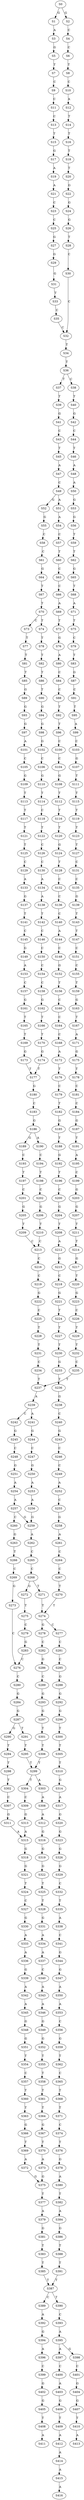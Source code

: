 strict digraph  {
	S0 -> S1 [ label = G ];
	S0 -> S2 [ label = G ];
	S1 -> S3 [ label = A ];
	S2 -> S4 [ label = C ];
	S3 -> S5 [ label = G ];
	S4 -> S6 [ label = C ];
	S5 -> S7 [ label = T ];
	S6 -> S8 [ label = T ];
	S7 -> S9 [ label = C ];
	S8 -> S10 [ label = C ];
	S9 -> S11 [ label = C ];
	S10 -> S12 [ label = A ];
	S11 -> S13 [ label = C ];
	S12 -> S14 [ label = T ];
	S13 -> S15 [ label = T ];
	S14 -> S16 [ label = T ];
	S15 -> S17 [ label = G ];
	S16 -> S18 [ label = T ];
	S17 -> S19 [ label = A ];
	S18 -> S20 [ label = T ];
	S19 -> S21 [ label = A ];
	S20 -> S22 [ label = G ];
	S21 -> S23 [ label = C ];
	S22 -> S24 [ label = G ];
	S23 -> S25 [ label = C ];
	S24 -> S26 [ label = G ];
	S25 -> S27 [ label = G ];
	S26 -> S28 [ label = T ];
	S27 -> S29 [ label = G ];
	S28 -> S30 [ label = C ];
	S29 -> S31 [ label = G ];
	S30 -> S32 [ label = C ];
	S31 -> S33 [ label = T ];
	S32 -> S34 [ label = T ];
	S33 -> S35 [ label = C ];
	S34 -> S36 [ label = T ];
	S35 -> S32 [ label = C ];
	S36 -> S37 [ label = T ];
	S36 -> S38 [ label = C ];
	S37 -> S39 [ label = T ];
	S38 -> S40 [ label = T ];
	S39 -> S41 [ label = G ];
	S40 -> S42 [ label = G ];
	S41 -> S43 [ label = C ];
	S42 -> S44 [ label = C ];
	S43 -> S45 [ label = T ];
	S44 -> S46 [ label = T ];
	S45 -> S47 [ label = A ];
	S46 -> S48 [ label = A ];
	S47 -> S49 [ label = C ];
	S48 -> S50 [ label = A ];
	S49 -> S51 [ label = A ];
	S49 -> S52 [ label = G ];
	S50 -> S53 [ label = G ];
	S51 -> S54 [ label = A ];
	S52 -> S55 [ label = G ];
	S53 -> S56 [ label = G ];
	S54 -> S57 [ label = C ];
	S55 -> S58 [ label = C ];
	S56 -> S59 [ label = T ];
	S57 -> S60 [ label = T ];
	S58 -> S61 [ label = C ];
	S59 -> S62 [ label = T ];
	S60 -> S63 [ label = C ];
	S61 -> S64 [ label = G ];
	S62 -> S65 [ label = G ];
	S63 -> S66 [ label = C ];
	S64 -> S67 [ label = T ];
	S65 -> S68 [ label = T ];
	S66 -> S69 [ label = A ];
	S67 -> S70 [ label = T ];
	S68 -> S71 [ label = A ];
	S69 -> S72 [ label = T ];
	S70 -> S73 [ label = C ];
	S70 -> S74 [ label = T ];
	S71 -> S75 [ label = T ];
	S72 -> S76 [ label = G ];
	S73 -> S77 [ label = T ];
	S74 -> S78 [ label = T ];
	S75 -> S79 [ label = C ];
	S76 -> S80 [ label = A ];
	S77 -> S81 [ label = T ];
	S78 -> S82 [ label = T ];
	S79 -> S83 [ label = T ];
	S80 -> S84 [ label = C ];
	S81 -> S85 [ label = T ];
	S82 -> S86 [ label = T ];
	S83 -> S87 [ label = G ];
	S84 -> S88 [ label = C ];
	S85 -> S89 [ label = G ];
	S86 -> S90 [ label = T ];
	S87 -> S91 [ label = C ];
	S88 -> S92 [ label = T ];
	S89 -> S93 [ label = G ];
	S90 -> S94 [ label = G ];
	S91 -> S95 [ label = T ];
	S92 -> S96 [ label = T ];
	S93 -> S97 [ label = G ];
	S94 -> S98 [ label = G ];
	S95 -> S99 [ label = A ];
	S96 -> S100 [ label = C ];
	S97 -> S101 [ label = A ];
	S98 -> S102 [ label = G ];
	S99 -> S103 [ label = C ];
	S100 -> S104 [ label = C ];
	S101 -> S105 [ label = C ];
	S102 -> S106 [ label = C ];
	S103 -> S107 [ label = G ];
	S104 -> S108 [ label = G ];
	S105 -> S109 [ label = G ];
	S106 -> S110 [ label = G ];
	S107 -> S111 [ label = T ];
	S108 -> S112 [ label = T ];
	S109 -> S113 [ label = T ];
	S110 -> S114 [ label = T ];
	S111 -> S115 [ label = T ];
	S112 -> S116 [ label = T ];
	S113 -> S117 [ label = T ];
	S114 -> S118 [ label = C ];
	S115 -> S119 [ label = T ];
	S116 -> S120 [ label = T ];
	S117 -> S121 [ label = T ];
	S118 -> S122 [ label = T ];
	S119 -> S123 [ label = T ];
	S120 -> S124 [ label = G ];
	S121 -> S125 [ label = T ];
	S122 -> S126 [ label = C ];
	S123 -> S127 [ label = T ];
	S124 -> S128 [ label = T ];
	S125 -> S129 [ label = C ];
	S126 -> S130 [ label = C ];
	S127 -> S131 [ label = C ];
	S128 -> S132 [ label = C ];
	S129 -> S133 [ label = A ];
	S130 -> S134 [ label = A ];
	S131 -> S135 [ label = C ];
	S132 -> S136 [ label = C ];
	S133 -> S137 [ label = G ];
	S134 -> S138 [ label = A ];
	S135 -> S139 [ label = G ];
	S136 -> S140 [ label = C ];
	S137 -> S141 [ label = T ];
	S138 -> S142 [ label = T ];
	S139 -> S143 [ label = T ];
	S140 -> S144 [ label = A ];
	S141 -> S145 [ label = C ];
	S142 -> S146 [ label = C ];
	S143 -> S147 [ label = T ];
	S144 -> S148 [ label = C ];
	S145 -> S149 [ label = G ];
	S146 -> S150 [ label = C ];
	S147 -> S151 [ label = C ];
	S148 -> S152 [ label = G ];
	S149 -> S153 [ label = A ];
	S150 -> S154 [ label = C ];
	S151 -> S155 [ label = C ];
	S152 -> S156 [ label = T ];
	S153 -> S157 [ label = C ];
	S154 -> S158 [ label = C ];
	S155 -> S159 [ label = T ];
	S156 -> S160 [ label = C ];
	S157 -> S161 [ label = G ];
	S158 -> S162 [ label = G ];
	S159 -> S163 [ label = G ];
	S160 -> S164 [ label = C ];
	S161 -> S165 [ label = T ];
	S162 -> S166 [ label = T ];
	S163 -> S167 [ label = T ];
	S164 -> S168 [ label = C ];
	S165 -> S169 [ label = T ];
	S166 -> S170 [ label = T ];
	S167 -> S171 [ label = A ];
	S168 -> S172 [ label = A ];
	S169 -> S173 [ label = G ];
	S170 -> S174 [ label = G ];
	S171 -> S175 [ label = G ];
	S172 -> S176 [ label = T ];
	S173 -> S177 [ label = T ];
	S174 -> S177 [ label = T ];
	S175 -> S178 [ label = T ];
	S176 -> S179 [ label = C ];
	S177 -> S180 [ label = G ];
	S178 -> S181 [ label = C ];
	S179 -> S182 [ label = T ];
	S180 -> S183 [ label = C ];
	S181 -> S184 [ label = C ];
	S182 -> S185 [ label = G ];
	S183 -> S186 [ label = G ];
	S184 -> S187 [ label = G ];
	S185 -> S188 [ label = T ];
	S186 -> S189 [ label = G ];
	S186 -> S190 [ label = A ];
	S187 -> S191 [ label = T ];
	S188 -> S192 [ label = G ];
	S189 -> S193 [ label = C ];
	S190 -> S194 [ label = C ];
	S191 -> S195 [ label = A ];
	S192 -> S196 [ label = T ];
	S193 -> S197 [ label = T ];
	S194 -> S198 [ label = T ];
	S195 -> S199 [ label = C ];
	S196 -> S200 [ label = C ];
	S197 -> S201 [ label = C ];
	S198 -> S202 [ label = C ];
	S199 -> S203 [ label = G ];
	S200 -> S204 [ label = G ];
	S201 -> S205 [ label = G ];
	S202 -> S206 [ label = G ];
	S203 -> S207 [ label = G ];
	S204 -> S208 [ label = T ];
	S205 -> S209 [ label = T ];
	S206 -> S210 [ label = T ];
	S207 -> S211 [ label = T ];
	S208 -> S212 [ label = A ];
	S209 -> S213 [ label = C ];
	S210 -> S213 [ label = C ];
	S211 -> S214 [ label = T ];
	S212 -> S215 [ label = G ];
	S213 -> S216 [ label = C ];
	S214 -> S217 [ label = G ];
	S215 -> S218 [ label = C ];
	S216 -> S219 [ label = C ];
	S217 -> S220 [ label = T ];
	S218 -> S221 [ label = G ];
	S219 -> S222 [ label = G ];
	S220 -> S223 [ label = G ];
	S221 -> S224 [ label = T ];
	S222 -> S225 [ label = C ];
	S223 -> S226 [ label = C ];
	S224 -> S227 [ label = T ];
	S225 -> S228 [ label = T ];
	S226 -> S229 [ label = T ];
	S227 -> S230 [ label = T ];
	S228 -> S231 [ label = T ];
	S229 -> S232 [ label = T ];
	S230 -> S233 [ label = G ];
	S231 -> S234 [ label = C ];
	S232 -> S235 [ label = C ];
	S233 -> S236 [ label = T ];
	S234 -> S237 [ label = T ];
	S235 -> S237 [ label = T ];
	S236 -> S238 [ label = G ];
	S237 -> S239 [ label = A ];
	S238 -> S240 [ label = C ];
	S239 -> S241 [ label = A ];
	S239 -> S242 [ label = C ];
	S240 -> S243 [ label = G ];
	S241 -> S244 [ label = G ];
	S242 -> S245 [ label = G ];
	S243 -> S246 [ label = C ];
	S244 -> S247 [ label = C ];
	S245 -> S248 [ label = C ];
	S246 -> S249 [ label = C ];
	S247 -> S250 [ label = G ];
	S248 -> S251 [ label = G ];
	S249 -> S252 [ label = A ];
	S250 -> S253 [ label = A ];
	S251 -> S254 [ label = A ];
	S252 -> S255 [ label = C ];
	S253 -> S256 [ label = A ];
	S254 -> S257 [ label = A ];
	S255 -> S258 [ label = G ];
	S256 -> S259 [ label = G ];
	S257 -> S259 [ label = G ];
	S257 -> S260 [ label = C ];
	S258 -> S261 [ label = A ];
	S259 -> S262 [ label = A ];
	S260 -> S263 [ label = G ];
	S261 -> S264 [ label = C ];
	S262 -> S265 [ label = C ];
	S263 -> S266 [ label = T ];
	S264 -> S267 [ label = C ];
	S265 -> S268 [ label = C ];
	S266 -> S269 [ label = C ];
	S267 -> S270 [ label = T ];
	S268 -> S271 [ label = T ];
	S268 -> S272 [ label = G ];
	S269 -> S273 [ label = G ];
	S270 -> S274 [ label = T ];
	S271 -> S274 [ label = T ];
	S272 -> S275 [ label = T ];
	S273 -> S276 [ label = C ];
	S274 -> S277 [ label = C ];
	S274 -> S278 [ label = G ];
	S275 -> S279 [ label = C ];
	S276 -> S280 [ label = C ];
	S277 -> S281 [ label = C ];
	S278 -> S282 [ label = C ];
	S279 -> S283 [ label = G ];
	S280 -> S284 [ label = G ];
	S281 -> S285 [ label = C ];
	S282 -> S286 [ label = G ];
	S283 -> S276 [ label = C ];
	S284 -> S287 [ label = G ];
	S285 -> S288 [ label = G ];
	S286 -> S289 [ label = C ];
	S287 -> S290 [ label = G ];
	S287 -> S291 [ label = T ];
	S288 -> S292 [ label = G ];
	S289 -> S293 [ label = G ];
	S290 -> S294 [ label = T ];
	S291 -> S295 [ label = T ];
	S292 -> S296 [ label = G ];
	S293 -> S297 [ label = G ];
	S294 -> S298 [ label = T ];
	S295 -> S299 [ label = T ];
	S296 -> S300 [ label = T ];
	S297 -> S301 [ label = T ];
	S298 -> S302 [ label = T ];
	S299 -> S303 [ label = A ];
	S299 -> S304 [ label = T ];
	S300 -> S305 [ label = T ];
	S301 -> S306 [ label = T ];
	S302 -> S307 [ label = C ];
	S303 -> S308 [ label = A ];
	S304 -> S309 [ label = C ];
	S305 -> S310 [ label = T ];
	S306 -> S299 [ label = T ];
	S307 -> S311 [ label = G ];
	S308 -> S312 [ label = A ];
	S309 -> S313 [ label = G ];
	S310 -> S314 [ label = G ];
	S311 -> S315 [ label = A ];
	S312 -> S316 [ label = G ];
	S313 -> S315 [ label = A ];
	S314 -> S317 [ label = A ];
	S315 -> S318 [ label = G ];
	S316 -> S319 [ label = G ];
	S317 -> S320 [ label = G ];
	S318 -> S321 [ label = G ];
	S319 -> S322 [ label = G ];
	S320 -> S323 [ label = G ];
	S321 -> S324 [ label = T ];
	S322 -> S325 [ label = T ];
	S323 -> S326 [ label = G ];
	S324 -> S327 [ label = C ];
	S325 -> S328 [ label = T ];
	S326 -> S329 [ label = G ];
	S327 -> S330 [ label = G ];
	S328 -> S331 [ label = G ];
	S329 -> S332 [ label = C ];
	S330 -> S333 [ label = A ];
	S331 -> S334 [ label = A ];
	S332 -> S335 [ label = T ];
	S333 -> S336 [ label = A ];
	S334 -> S337 [ label = A ];
	S335 -> S338 [ label = A ];
	S336 -> S339 [ label = G ];
	S337 -> S340 [ label = C ];
	S338 -> S341 [ label = C ];
	S339 -> S342 [ label = A ];
	S340 -> S343 [ label = A ];
	S341 -> S344 [ label = G ];
	S342 -> S345 [ label = A ];
	S343 -> S346 [ label = A ];
	S344 -> S347 [ label = G ];
	S345 -> S348 [ label = G ];
	S346 -> S349 [ label = G ];
	S347 -> S350 [ label = A ];
	S348 -> S351 [ label = G ];
	S349 -> S352 [ label = G ];
	S350 -> S353 [ label = A ];
	S351 -> S354 [ label = T ];
	S352 -> S355 [ label = T ];
	S353 -> S356 [ label = C ];
	S354 -> S357 [ label = C ];
	S355 -> S358 [ label = T ];
	S356 -> S359 [ label = G ];
	S357 -> S360 [ label = T ];
	S358 -> S361 [ label = T ];
	S359 -> S362 [ label = T ];
	S360 -> S363 [ label = T ];
	S361 -> S364 [ label = T ];
	S362 -> S365 [ label = C ];
	S363 -> S366 [ label = G ];
	S364 -> S367 [ label = G ];
	S365 -> S368 [ label = T ];
	S366 -> S369 [ label = T ];
	S367 -> S370 [ label = T ];
	S368 -> S371 [ label = T ];
	S369 -> S372 [ label = A ];
	S370 -> S373 [ label = A ];
	S371 -> S374 [ label = C ];
	S372 -> S375 [ label = G ];
	S373 -> S375 [ label = G ];
	S374 -> S376 [ label = T ];
	S375 -> S377 [ label = T ];
	S376 -> S378 [ label = G ];
	S377 -> S379 [ label = A ];
	S378 -> S380 [ label = A ];
	S379 -> S381 [ label = G ];
	S380 -> S382 [ label = T ];
	S381 -> S383 [ label = T ];
	S382 -> S384 [ label = A ];
	S383 -> S385 [ label = T ];
	S384 -> S386 [ label = G ];
	S385 -> S387 [ label = T ];
	S386 -> S388 [ label = T ];
	S387 -> S389 [ label = C ];
	S387 -> S390 [ label = T ];
	S388 -> S391 [ label = T ];
	S389 -> S392 [ label = A ];
	S390 -> S393 [ label = C ];
	S391 -> S387 [ label = T ];
	S392 -> S394 [ label = G ];
	S393 -> S395 [ label = A ];
	S394 -> S396 [ label = A ];
	S395 -> S397 [ label = A ];
	S395 -> S398 [ label = G ];
	S396 -> S399 [ label = C ];
	S397 -> S400 [ label = C ];
	S398 -> S401 [ label = C ];
	S399 -> S402 [ label = G ];
	S400 -> S403 [ label = A ];
	S401 -> S404 [ label = G ];
	S402 -> S405 [ label = G ];
	S403 -> S406 [ label = G ];
	S404 -> S407 [ label = G ];
	S405 -> S408 [ label = T ];
	S406 -> S409 [ label = T ];
	S407 -> S410 [ label = T ];
	S408 -> S411 [ label = A ];
	S409 -> S412 [ label = A ];
	S410 -> S413 [ label = A ];
	S412 -> S414 [ label = A ];
	S414 -> S415 [ label = A ];
	S415 -> S416 [ label = A ];
}
